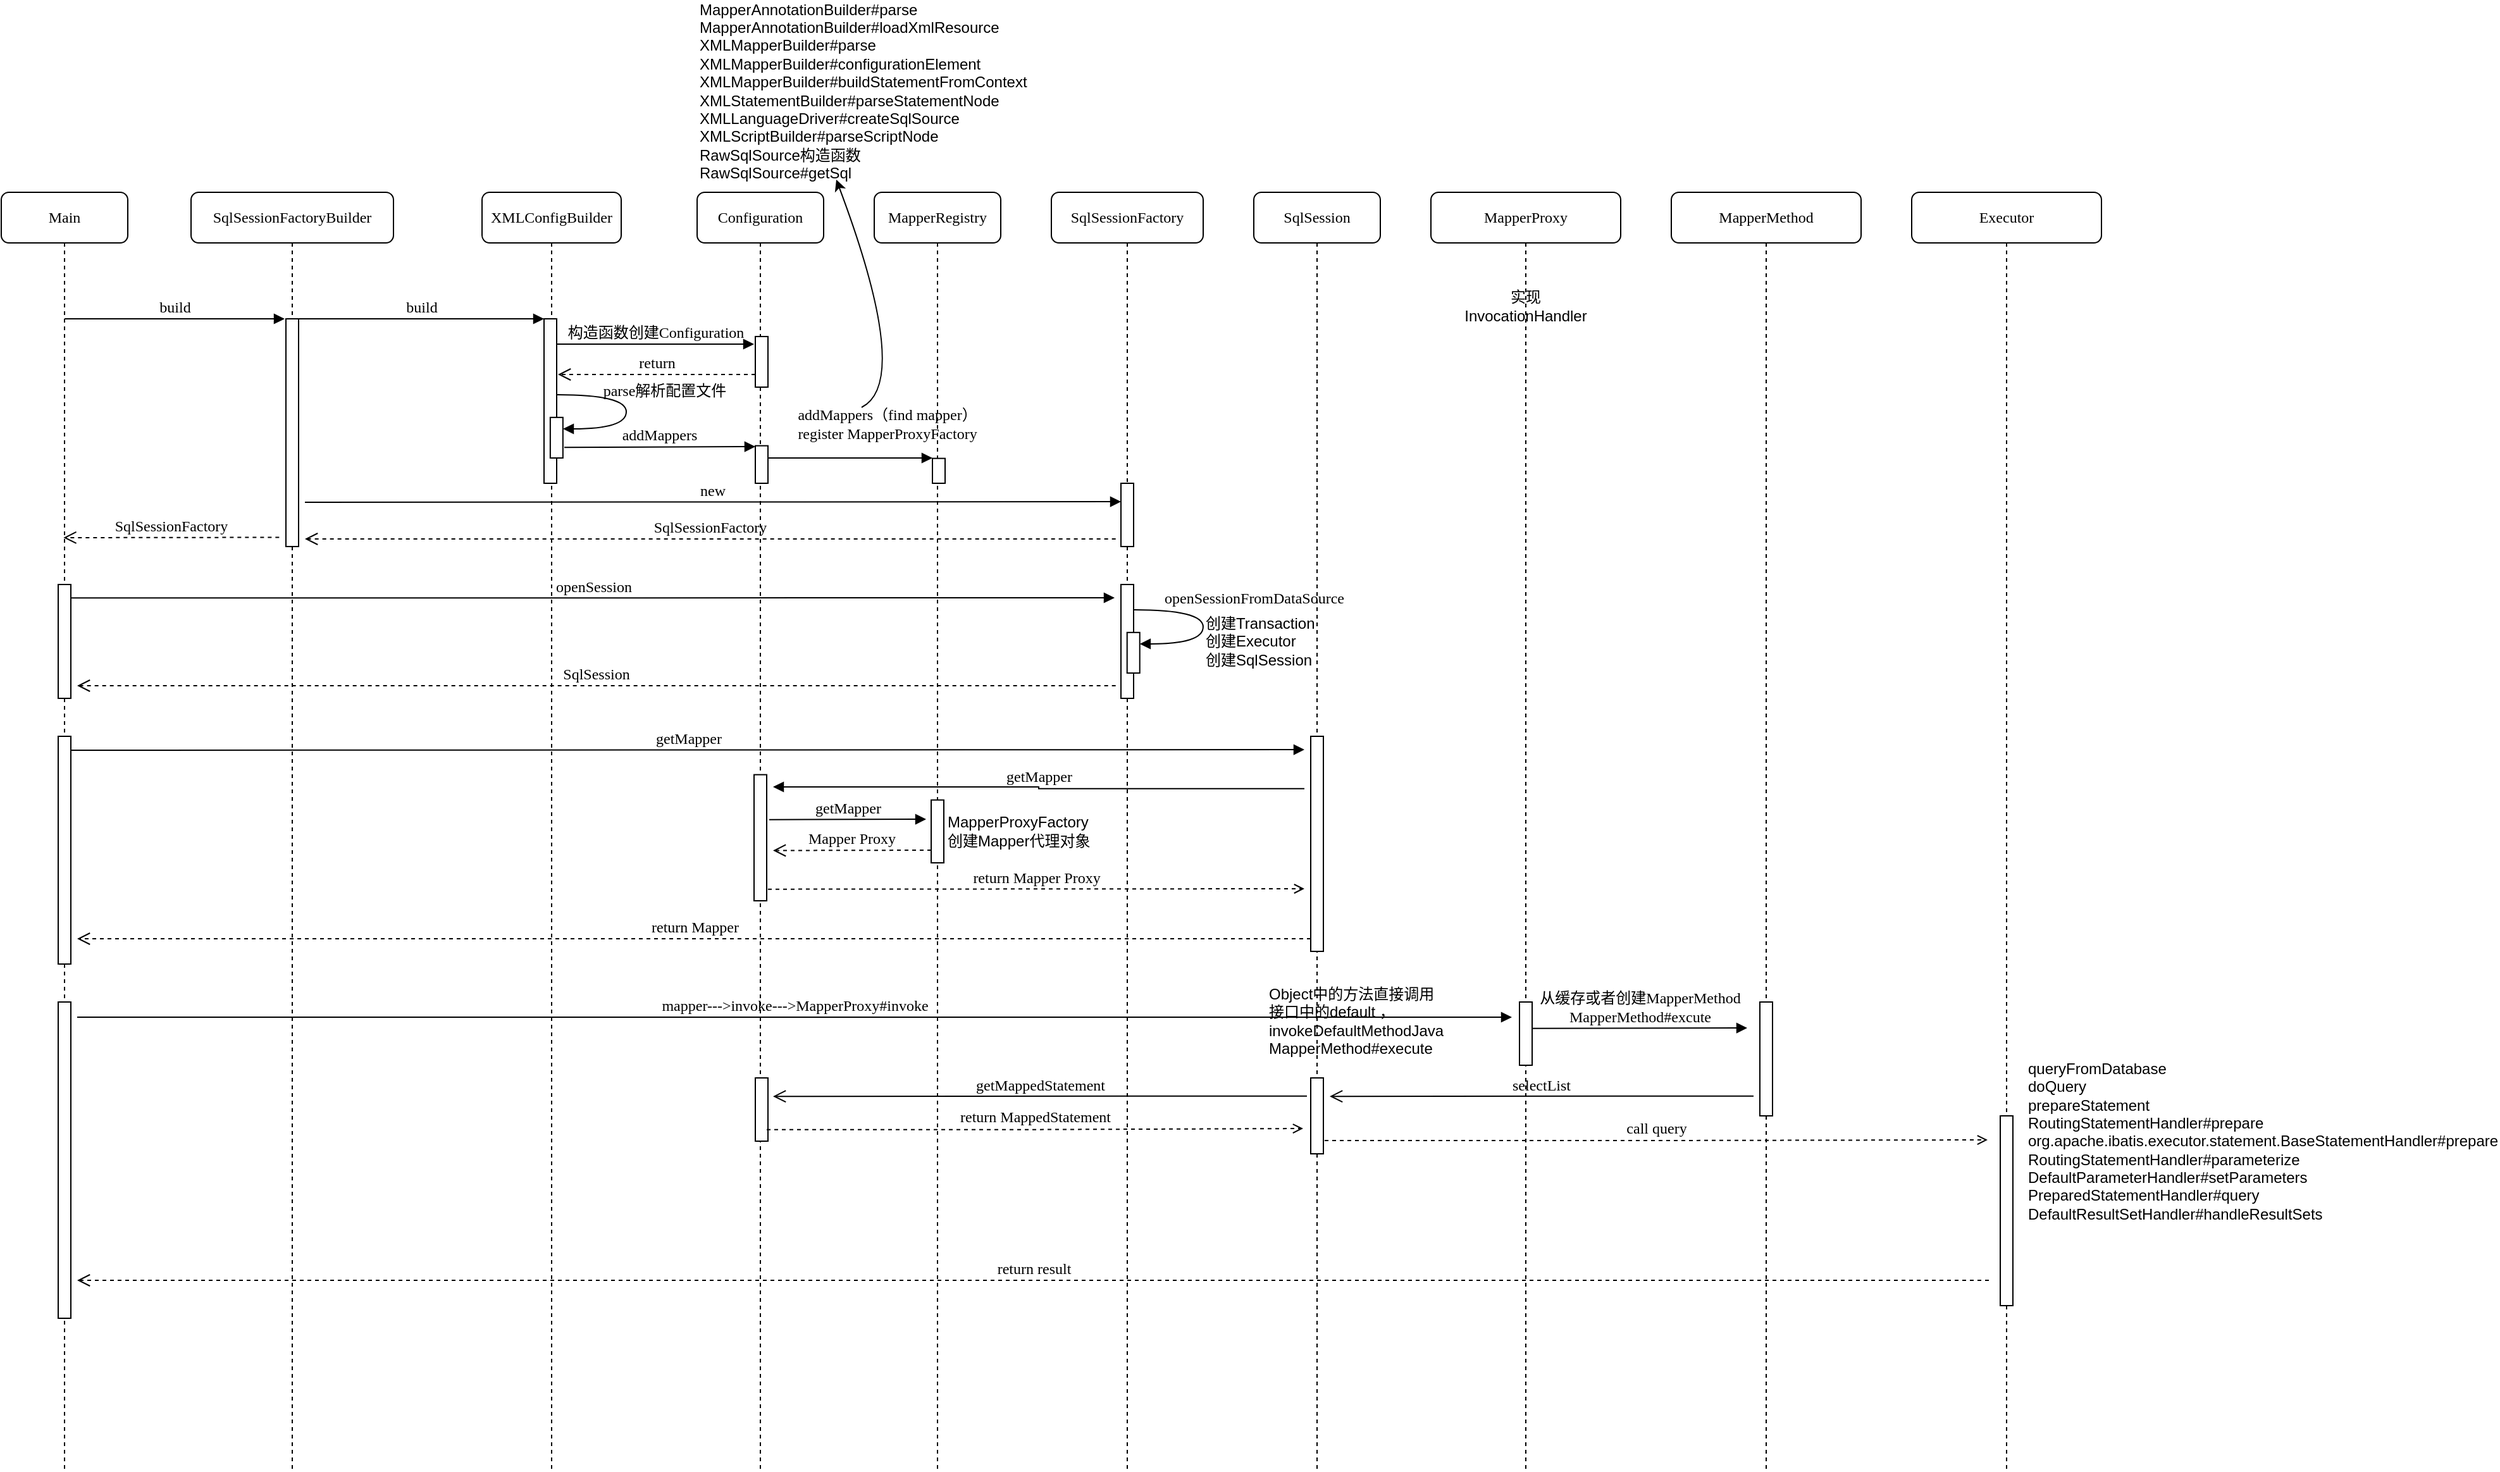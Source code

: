 <mxfile version="14.6.13" type="device"><diagram name="原理时序" id="74e2e168-ea6b-b213-b513-2b3c1d86103e"><mxGraphModel dx="1261" dy="791" grid="1" gridSize="10" guides="1" tooltips="1" connect="1" arrows="1" fold="1" page="1" pageScale="1" pageWidth="3300" pageHeight="2339" background="#ffffff" math="0" shadow="0"><root><mxCell id="0"/><mxCell id="1" parent="0"/><mxCell id="Uvp8gP7FnVo7op9PYzav-75" value="XMLConfigBuilder" style="shape=umlLifeline;perimeter=lifelinePerimeter;whiteSpace=wrap;html=1;container=1;collapsible=0;recursiveResize=0;outlineConnect=0;rounded=1;shadow=0;comic=0;labelBackgroundColor=none;strokeWidth=1;fontFamily=Verdana;fontSize=12;align=center;" vertex="1" parent="1"><mxGeometry x="910" y="1150" width="110" height="1010" as="geometry"/></mxCell><mxCell id="Uvp8gP7FnVo7op9PYzav-76" value="" style="html=1;points=[];perimeter=orthogonalPerimeter;rounded=0;shadow=0;comic=0;labelBackgroundColor=none;strokeWidth=1;fontFamily=Verdana;fontSize=12;align=center;" vertex="1" parent="Uvp8gP7FnVo7op9PYzav-75"><mxGeometry x="49" y="100" width="10" height="130" as="geometry"/></mxCell><mxCell id="Uvp8gP7FnVo7op9PYzav-77" value="Configuration" style="shape=umlLifeline;perimeter=lifelinePerimeter;whiteSpace=wrap;html=1;container=1;collapsible=0;recursiveResize=0;outlineConnect=0;rounded=1;shadow=0;comic=0;labelBackgroundColor=none;strokeWidth=1;fontFamily=Verdana;fontSize=12;align=center;" vertex="1" parent="1"><mxGeometry x="1080" y="1150" width="100" height="1010" as="geometry"/></mxCell><mxCell id="Uvp8gP7FnVo7op9PYzav-79" value="MapperRegistry" style="shape=umlLifeline;perimeter=lifelinePerimeter;whiteSpace=wrap;html=1;container=1;collapsible=0;recursiveResize=0;outlineConnect=0;rounded=1;shadow=0;comic=0;labelBackgroundColor=none;strokeWidth=1;fontFamily=Verdana;fontSize=12;align=center;" vertex="1" parent="1"><mxGeometry x="1220" y="1150" width="100" height="1010" as="geometry"/></mxCell><mxCell id="Uvp8gP7FnVo7op9PYzav-80" value="SqlSessionFactory" style="shape=umlLifeline;perimeter=lifelinePerimeter;whiteSpace=wrap;html=1;container=1;collapsible=0;recursiveResize=0;outlineConnect=0;rounded=1;shadow=0;comic=0;labelBackgroundColor=none;strokeWidth=1;fontFamily=Verdana;fontSize=12;align=center;" vertex="1" parent="1"><mxGeometry x="1360" y="1150" width="120" height="1010" as="geometry"/></mxCell><mxCell id="Uvp8gP7FnVo7op9PYzav-81" value="SqlSession" style="shape=umlLifeline;perimeter=lifelinePerimeter;whiteSpace=wrap;html=1;container=1;collapsible=0;recursiveResize=0;outlineConnect=0;rounded=1;shadow=0;comic=0;labelBackgroundColor=none;strokeWidth=1;fontFamily=Verdana;fontSize=12;align=center;" vertex="1" parent="1"><mxGeometry x="1520" y="1150" width="100" height="1010" as="geometry"/></mxCell><mxCell id="Uvp8gP7FnVo7op9PYzav-147" value="Object中的方法直接调用&lt;br&gt;接口中的default ，invokeDefaultMethodJava&lt;br&gt;MapperMethod#execute" style="text;html=1;strokeColor=none;fillColor=none;align=left;verticalAlign=middle;whiteSpace=wrap;rounded=0;" vertex="1" parent="Uvp8gP7FnVo7op9PYzav-81"><mxGeometry x="10" y="620" width="150" height="70" as="geometry"/></mxCell><mxCell id="Uvp8gP7FnVo7op9PYzav-82" value="MapperProxy" style="shape=umlLifeline;perimeter=lifelinePerimeter;whiteSpace=wrap;html=1;container=1;collapsible=0;recursiveResize=0;outlineConnect=0;rounded=1;shadow=0;comic=0;labelBackgroundColor=none;strokeWidth=1;fontFamily=Verdana;fontSize=12;align=center;" vertex="1" parent="1"><mxGeometry x="1660" y="1150" width="150" height="1010" as="geometry"/></mxCell><mxCell id="Uvp8gP7FnVo7op9PYzav-140" value="实现InvocationHandler" style="text;html=1;strokeColor=none;fillColor=none;align=center;verticalAlign=middle;whiteSpace=wrap;rounded=0;" vertex="1" parent="Uvp8gP7FnVo7op9PYzav-82"><mxGeometry x="15" y="80" width="120" height="20" as="geometry"/></mxCell><mxCell id="Uvp8gP7FnVo7op9PYzav-83" value="SqlSessionFactoryBuilder" style="shape=umlLifeline;perimeter=lifelinePerimeter;whiteSpace=wrap;html=1;container=1;collapsible=0;recursiveResize=0;outlineConnect=0;rounded=1;shadow=0;comic=0;labelBackgroundColor=none;strokeWidth=1;fontFamily=Verdana;fontSize=12;align=center;" vertex="1" parent="1"><mxGeometry x="680" y="1150" width="160" height="1010" as="geometry"/></mxCell><mxCell id="Uvp8gP7FnVo7op9PYzav-84" value="" style="html=1;points=[];perimeter=orthogonalPerimeter;rounded=0;shadow=0;comic=0;labelBackgroundColor=none;strokeWidth=1;fontFamily=Verdana;fontSize=12;align=center;" vertex="1" parent="Uvp8gP7FnVo7op9PYzav-83"><mxGeometry x="75" y="100" width="10" height="180" as="geometry"/></mxCell><mxCell id="Uvp8gP7FnVo7op9PYzav-87" value="" style="html=1;points=[];perimeter=orthogonalPerimeter;rounded=0;shadow=0;comic=0;labelBackgroundColor=none;strokeWidth=1;fontFamily=Verdana;fontSize=12;align=center;" vertex="1" parent="1"><mxGeometry x="1266" y="1360.33" width="10" height="19.67" as="geometry"/></mxCell><mxCell id="Uvp8gP7FnVo7op9PYzav-88" value="addMappers（find mapper）&lt;br&gt;register&amp;nbsp;MapperProxyFactory" style="html=1;verticalAlign=bottom;endArrow=block;entryX=0;entryY=0;labelBackgroundColor=none;fontFamily=Verdana;fontSize=12;edgeStyle=elbowEdgeStyle;elbow=vertical;rounded=0;" edge="1" parent="1" target="Uvp8gP7FnVo7op9PYzav-87"><mxGeometry x="0.44" y="10" relative="1" as="geometry"><mxPoint x="1136" y="1359.997" as="sourcePoint"/><mxPoint as="offset"/></mxGeometry></mxCell><mxCell id="Uvp8gP7FnVo7op9PYzav-92" value="" style="html=1;points=[];perimeter=orthogonalPerimeter;rounded=0;shadow=0;comic=0;labelBackgroundColor=none;strokeColor=#000000;strokeWidth=1;fillColor=#FFFFFF;fontFamily=Verdana;fontSize=12;fontColor=#000000;align=center;" vertex="1" parent="1"><mxGeometry x="1415" y="1460" width="10" height="90" as="geometry"/></mxCell><mxCell id="Uvp8gP7FnVo7op9PYzav-95" value="" style="html=1;points=[];perimeter=orthogonalPerimeter;rounded=0;shadow=0;comic=0;labelBackgroundColor=none;strokeWidth=1;fontFamily=Verdana;fontSize=12;align=center;" vertex="1" parent="1"><mxGeometry x="1565" y="1580" width="10" height="170" as="geometry"/></mxCell><mxCell id="Uvp8gP7FnVo7op9PYzav-98" value="build" style="html=1;verticalAlign=bottom;endArrow=block;entryX=0;entryY=0;labelBackgroundColor=none;fontFamily=Verdana;fontSize=12;edgeStyle=elbowEdgeStyle;elbow=vertical;rounded=0;" edge="1" parent="1" source="Uvp8gP7FnVo7op9PYzav-84" target="Uvp8gP7FnVo7op9PYzav-76"><mxGeometry relative="1" as="geometry"><mxPoint x="900" y="1260" as="sourcePoint"/></mxGeometry></mxCell><mxCell id="Uvp8gP7FnVo7op9PYzav-99" value="构造函数创建Configuration" style="html=1;verticalAlign=bottom;endArrow=block;entryX=0;entryY=0;labelBackgroundColor=none;fontFamily=Verdana;fontSize=12;edgeStyle=elbowEdgeStyle;elbow=vertical;rounded=0;" edge="1" parent="1" source="Uvp8gP7FnVo7op9PYzav-76"><mxGeometry relative="1" as="geometry"><mxPoint x="1050" y="1270" as="sourcePoint"/><mxPoint x="1125" y="1270.0" as="targetPoint"/></mxGeometry></mxCell><mxCell id="Uvp8gP7FnVo7op9PYzav-112" value="" style="html=1;points=[];perimeter=orthogonalPerimeter;rounded=0;shadow=0;comic=0;labelBackgroundColor=none;strokeWidth=1;fontFamily=Verdana;fontSize=12;align=center;" vertex="1" parent="1"><mxGeometry x="1126" y="1264" width="10" height="40" as="geometry"/></mxCell><mxCell id="Uvp8gP7FnVo7op9PYzav-113" value="return" style="html=1;verticalAlign=bottom;endArrow=open;dashed=1;endSize=8;labelBackgroundColor=none;fontFamily=Verdana;fontSize=12;edgeStyle=elbowEdgeStyle;elbow=vertical;rounded=0;" edge="1" parent="1" source="Uvp8gP7FnVo7op9PYzav-112"><mxGeometry relative="1" as="geometry"><mxPoint x="970" y="1294" as="targetPoint"/><Array as="points"><mxPoint x="1071" y="1294"/><mxPoint x="1101" y="1294"/></Array></mxGeometry></mxCell><mxCell id="Uvp8gP7FnVo7op9PYzav-114" value="" style="html=1;points=[];perimeter=orthogonalPerimeter;rounded=0;shadow=0;comic=0;labelBackgroundColor=none;strokeWidth=1;fontFamily=Verdana;fontSize=12;align=center;" vertex="1" parent="1"><mxGeometry x="963.93" y="1327.93" width="10" height="32.07" as="geometry"/></mxCell><mxCell id="Uvp8gP7FnVo7op9PYzav-115" value="parse解析配置文件" style="html=1;verticalAlign=bottom;endArrow=block;labelBackgroundColor=none;fontFamily=Verdana;fontSize=12;elbow=vertical;edgeStyle=orthogonalEdgeStyle;curved=1;exitX=1.038;exitY=0.345;exitPerimeter=0;rounded=0;" edge="1" parent="1"><mxGeometry x="-0.094" y="30" relative="1" as="geometry"><mxPoint x="969.31" y="1310.03" as="sourcePoint"/><mxPoint x="974" y="1337" as="targetPoint"/><Array as="points"><mxPoint x="1024" y="1310"/><mxPoint x="1024" y="1337"/></Array><mxPoint y="1" as="offset"/></mxGeometry></mxCell><mxCell id="Uvp8gP7FnVo7op9PYzav-116" value="" style="html=1;points=[];perimeter=orthogonalPerimeter;rounded=0;shadow=0;comic=0;labelBackgroundColor=none;strokeWidth=1;fontFamily=Verdana;fontSize=12;align=center;" vertex="1" parent="1"><mxGeometry x="1126" y="1350.33" width="10" height="29.67" as="geometry"/></mxCell><mxCell id="Uvp8gP7FnVo7op9PYzav-117" value="addMappers" style="html=1;verticalAlign=bottom;endArrow=block;entryX=0;entryY=0;labelBackgroundColor=none;fontFamily=Verdana;fontSize=12;edgeStyle=elbowEdgeStyle;elbow=vertical;rounded=0;exitX=1.107;exitY=0.74;exitDx=0;exitDy=0;exitPerimeter=0;" edge="1" parent="1" target="Uvp8gP7FnVo7op9PYzav-116" source="Uvp8gP7FnVo7op9PYzav-114"><mxGeometry relative="1" as="geometry"><mxPoint x="980" y="1350" as="sourcePoint"/></mxGeometry></mxCell><mxCell id="Uvp8gP7FnVo7op9PYzav-118" value="SqlSessionFactory" style="html=1;verticalAlign=bottom;endArrow=open;dashed=1;endSize=8;labelBackgroundColor=none;fontFamily=Verdana;fontSize=12;edgeStyle=elbowEdgeStyle;elbow=vertical;rounded=0;exitX=-0.533;exitY=0.943;exitDx=0;exitDy=0;exitPerimeter=0;" edge="1" parent="1"><mxGeometry relative="1" as="geometry"><mxPoint x="579.167" y="1423" as="targetPoint"/><Array as="points"><mxPoint x="610" y="1423"/><mxPoint x="695" y="1373.0"/><mxPoint x="725" y="1373.0"/></Array><mxPoint x="749.67" y="1422.74" as="sourcePoint"/></mxGeometry></mxCell><mxCell id="Uvp8gP7FnVo7op9PYzav-119" value="Main" style="shape=umlLifeline;perimeter=lifelinePerimeter;whiteSpace=wrap;html=1;container=1;collapsible=0;recursiveResize=0;outlineConnect=0;rounded=1;shadow=0;comic=0;labelBackgroundColor=none;strokeWidth=1;fontFamily=Verdana;fontSize=12;align=center;" vertex="1" parent="1"><mxGeometry x="530" y="1150" width="100" height="1010" as="geometry"/></mxCell><mxCell id="Uvp8gP7FnVo7op9PYzav-120" value="" style="html=1;points=[];perimeter=orthogonalPerimeter;rounded=0;shadow=0;comic=0;labelBackgroundColor=none;strokeColor=#000000;strokeWidth=1;fillColor=#FFFFFF;fontFamily=Verdana;fontSize=12;fontColor=#000000;align=center;" vertex="1" parent="1"><mxGeometry x="575" y="1460" width="10" height="90" as="geometry"/></mxCell><mxCell id="Uvp8gP7FnVo7op9PYzav-121" value="build" style="html=1;verticalAlign=bottom;endArrow=block;entryX=0;entryY=0;labelBackgroundColor=none;fontFamily=Verdana;fontSize=12;edgeStyle=elbowEdgeStyle;elbow=vertical;rounded=0;" edge="1" parent="1"><mxGeometry relative="1" as="geometry"><mxPoint x="580" y="1250" as="sourcePoint"/><mxPoint x="754" y="1250.33" as="targetPoint"/></mxGeometry></mxCell><mxCell id="Uvp8gP7FnVo7op9PYzav-122" value="" style="html=1;points=[];perimeter=orthogonalPerimeter;rounded=0;shadow=0;comic=0;labelBackgroundColor=none;strokeColor=#000000;strokeWidth=1;fillColor=#FFFFFF;fontFamily=Verdana;fontSize=12;fontColor=#000000;align=center;" vertex="1" parent="1"><mxGeometry x="1415" y="1380" width="10" height="50" as="geometry"/></mxCell><mxCell id="Uvp8gP7FnVo7op9PYzav-123" value="new" style="html=1;verticalAlign=bottom;endArrow=block;labelBackgroundColor=none;fontFamily=Verdana;fontSize=12;edgeStyle=elbowEdgeStyle;elbow=vertical;rounded=0;entryX=0;entryY=0.287;entryDx=0;entryDy=0;entryPerimeter=0;" edge="1" parent="1" target="Uvp8gP7FnVo7op9PYzav-122"><mxGeometry relative="1" as="geometry"><mxPoint x="770" y="1395.003" as="sourcePoint"/><mxPoint x="1410" y="1396" as="targetPoint"/></mxGeometry></mxCell><mxCell id="Uvp8gP7FnVo7op9PYzav-124" value="SqlSessionFactory" style="html=1;verticalAlign=bottom;endArrow=open;dashed=1;endSize=8;labelBackgroundColor=none;fontFamily=Verdana;fontSize=12;edgeStyle=elbowEdgeStyle;elbow=vertical;rounded=0;" edge="1" parent="1"><mxGeometry relative="1" as="geometry"><mxPoint x="770" y="1424" as="targetPoint"/><Array as="points"><mxPoint x="1355.83" y="1424.0"/><mxPoint x="1385.83" y="1424.0"/></Array><mxPoint x="1410.83" y="1424" as="sourcePoint"/></mxGeometry></mxCell><mxCell id="Uvp8gP7FnVo7op9PYzav-125" value="openSession" style="html=1;verticalAlign=bottom;endArrow=block;labelBackgroundColor=none;fontFamily=Verdana;fontSize=12;edgeStyle=elbowEdgeStyle;elbow=vertical;rounded=0;" edge="1" parent="1"><mxGeometry relative="1" as="geometry"><mxPoint x="585" y="1470.653" as="sourcePoint"/><mxPoint x="1410" y="1470" as="targetPoint"/></mxGeometry></mxCell><mxCell id="Uvp8gP7FnVo7op9PYzav-126" value="" style="html=1;points=[];perimeter=orthogonalPerimeter;rounded=0;shadow=0;comic=0;labelBackgroundColor=none;strokeWidth=1;fontFamily=Verdana;fontSize=12;align=center;" vertex="1" parent="1"><mxGeometry x="1419.86" y="1497.91" width="10" height="32.07" as="geometry"/></mxCell><mxCell id="Uvp8gP7FnVo7op9PYzav-127" value="openSessionFromDataSource" style="html=1;verticalAlign=bottom;endArrow=block;labelBackgroundColor=none;fontFamily=Verdana;fontSize=12;elbow=vertical;edgeStyle=orthogonalEdgeStyle;curved=1;exitX=1.038;exitY=0.345;exitPerimeter=0;rounded=0;" edge="1" parent="1"><mxGeometry x="-0.169" y="40" relative="1" as="geometry"><mxPoint x="1425.24" y="1480.01" as="sourcePoint"/><mxPoint x="1429.93" y="1506.98" as="targetPoint"/><Array as="points"><mxPoint x="1479.93" y="1479.98"/><mxPoint x="1479.93" y="1506.98"/></Array><mxPoint as="offset"/></mxGeometry></mxCell><mxCell id="Uvp8gP7FnVo7op9PYzav-128" value="&lt;div&gt;创建Transaction&lt;/div&gt;&lt;div&gt;创建Executor&lt;/div&gt;&lt;div&gt;创建SqlSession&lt;/div&gt;" style="text;html=1;strokeColor=none;fillColor=none;align=left;verticalAlign=middle;whiteSpace=wrap;rounded=0;" vertex="1" parent="1"><mxGeometry x="1480" y="1479.98" width="110" height="50" as="geometry"/></mxCell><mxCell id="Uvp8gP7FnVo7op9PYzav-129" value="SqlSession" style="html=1;verticalAlign=bottom;endArrow=open;dashed=1;endSize=8;labelBackgroundColor=none;fontFamily=Verdana;fontSize=12;edgeStyle=elbowEdgeStyle;elbow=vertical;rounded=0;" edge="1" parent="1"><mxGeometry relative="1" as="geometry"><mxPoint x="590" y="1540" as="targetPoint"/><Array as="points"><mxPoint x="1355.83" y="1540.0"/><mxPoint x="1385.83" y="1540.0"/></Array><mxPoint x="1410.83" y="1540" as="sourcePoint"/></mxGeometry></mxCell><mxCell id="Uvp8gP7FnVo7op9PYzav-130" value="" style="html=1;points=[];perimeter=orthogonalPerimeter;rounded=0;shadow=0;comic=0;labelBackgroundColor=none;strokeWidth=1;fontFamily=Verdana;fontSize=12;align=center;" vertex="1" parent="1"><mxGeometry x="575" y="1580" width="10" height="180" as="geometry"/></mxCell><mxCell id="Uvp8gP7FnVo7op9PYzav-131" value="getMapper" style="html=1;verticalAlign=bottom;endArrow=block;labelBackgroundColor=none;fontFamily=Verdana;fontSize=12;edgeStyle=elbowEdgeStyle;elbow=vertical;rounded=0;" edge="1" parent="1"><mxGeometry relative="1" as="geometry"><mxPoint x="585" y="1590.983" as="sourcePoint"/><mxPoint x="1560" y="1590" as="targetPoint"/></mxGeometry></mxCell><mxCell id="Uvp8gP7FnVo7op9PYzav-132" value="" style="html=1;points=[];perimeter=orthogonalPerimeter;rounded=0;shadow=0;comic=0;labelBackgroundColor=none;strokeWidth=1;fontFamily=Verdana;fontSize=12;align=center;" vertex="1" parent="1"><mxGeometry x="1125" y="1610.33" width="10" height="99.67" as="geometry"/></mxCell><mxCell id="Uvp8gP7FnVo7op9PYzav-133" value="getMapper" style="html=1;verticalAlign=bottom;endArrow=block;labelBackgroundColor=none;fontFamily=Verdana;fontSize=12;edgeStyle=elbowEdgeStyle;elbow=horizontal;rounded=0;exitX=1.107;exitY=0.74;exitDx=0;exitDy=0;exitPerimeter=0;" edge="1" parent="1"><mxGeometry relative="1" as="geometry"><mxPoint x="1560.0" y="1621.332" as="sourcePoint"/><mxPoint x="1140" y="1620" as="targetPoint"/></mxGeometry></mxCell><mxCell id="Uvp8gP7FnVo7op9PYzav-134" value="" style="html=1;points=[];perimeter=orthogonalPerimeter;rounded=0;shadow=0;comic=0;labelBackgroundColor=none;strokeWidth=1;fontFamily=Verdana;fontSize=12;align=center;" vertex="1" parent="1"><mxGeometry x="1265" y="1630.33" width="10" height="49.67" as="geometry"/></mxCell><mxCell id="Uvp8gP7FnVo7op9PYzav-135" value="getMapper" style="html=1;verticalAlign=bottom;endArrow=block;labelBackgroundColor=none;fontFamily=Verdana;fontSize=12;edgeStyle=elbowEdgeStyle;elbow=vertical;rounded=0;exitX=1.107;exitY=0.74;exitDx=0;exitDy=0;exitPerimeter=0;" edge="1" parent="1"><mxGeometry relative="1" as="geometry"><mxPoint x="1137.0" y="1645.832" as="sourcePoint"/><mxPoint x="1261" y="1645" as="targetPoint"/></mxGeometry></mxCell><mxCell id="Uvp8gP7FnVo7op9PYzav-136" value="MapperProxyFactory&lt;br&gt;创建Mapper代理对象" style="text;html=1;strokeColor=none;fillColor=none;align=left;verticalAlign=middle;whiteSpace=wrap;rounded=0;" vertex="1" parent="1"><mxGeometry x="1276" y="1640" width="124" height="30" as="geometry"/></mxCell><mxCell id="Uvp8gP7FnVo7op9PYzav-137" value="Mapper Proxy" style="html=1;verticalAlign=bottom;endArrow=open;dashed=1;endSize=8;labelBackgroundColor=none;fontFamily=Verdana;fontSize=12;edgeStyle=elbowEdgeStyle;elbow=vertical;rounded=0;exitX=-0.533;exitY=0.943;exitDx=0;exitDy=0;exitPerimeter=0;" edge="1" parent="1"><mxGeometry relative="1" as="geometry"><mxPoint x="1140" y="1670" as="targetPoint"/><Array as="points"><mxPoint x="1125.33" y="1670.26"/><mxPoint x="1210.33" y="1620.26"/><mxPoint x="1240.33" y="1620.26"/></Array><mxPoint x="1265" y="1670.0" as="sourcePoint"/></mxGeometry></mxCell><mxCell id="Uvp8gP7FnVo7op9PYzav-138" value="return Mapper Proxy" style="html=1;verticalAlign=bottom;endArrow=open;labelBackgroundColor=none;fontFamily=Verdana;fontSize=12;edgeStyle=elbowEdgeStyle;elbow=vertical;rounded=0;exitX=1.107;exitY=0.74;exitDx=0;exitDy=0;exitPerimeter=0;dashed=1;endFill=0;" edge="1" parent="1"><mxGeometry relative="1" as="geometry"><mxPoint x="1136.0" y="1700.832" as="sourcePoint"/><mxPoint x="1560" y="1700" as="targetPoint"/></mxGeometry></mxCell><mxCell id="Uvp8gP7FnVo7op9PYzav-139" value="return Mapper" style="html=1;verticalAlign=bottom;endArrow=open;dashed=1;endSize=8;labelBackgroundColor=none;fontFamily=Verdana;fontSize=12;edgeStyle=elbowEdgeStyle;elbow=vertical;rounded=0;" edge="1" parent="1"><mxGeometry relative="1" as="geometry"><mxPoint x="590" y="1740" as="targetPoint"/><Array as="points"><mxPoint x="1510" y="1740.0"/><mxPoint x="1540" y="1740.0"/></Array><mxPoint x="1565" y="1740" as="sourcePoint"/></mxGeometry></mxCell><mxCell id="Uvp8gP7FnVo7op9PYzav-141" value="" style="html=1;points=[];perimeter=orthogonalPerimeter;rounded=0;shadow=0;comic=0;labelBackgroundColor=none;strokeColor=#000000;strokeWidth=1;fillColor=#FFFFFF;fontFamily=Verdana;fontSize=12;fontColor=#000000;align=center;" vertex="1" parent="1"><mxGeometry x="1730" y="1790" width="10" height="50" as="geometry"/></mxCell><mxCell id="Uvp8gP7FnVo7op9PYzav-142" value="" style="html=1;points=[];perimeter=orthogonalPerimeter;rounded=0;shadow=0;comic=0;labelBackgroundColor=none;strokeWidth=1;fontFamily=Verdana;fontSize=12;align=center;" vertex="1" parent="1"><mxGeometry x="575" y="1790" width="10" height="250" as="geometry"/></mxCell><mxCell id="Uvp8gP7FnVo7op9PYzav-143" value="mapper---&amp;gt;invoke---&amp;gt;MapperProxy#invoke" style="html=1;verticalAlign=bottom;endArrow=block;labelBackgroundColor=none;fontFamily=Verdana;fontSize=12;edgeStyle=elbowEdgeStyle;elbow=horizontal;rounded=0;" edge="1" parent="1"><mxGeometry relative="1" as="geometry"><mxPoint x="590" y="1802" as="sourcePoint"/><mxPoint x="1724" y="1802" as="targetPoint"/></mxGeometry></mxCell><mxCell id="Uvp8gP7FnVo7op9PYzav-144" value="MapperMethod" style="shape=umlLifeline;perimeter=lifelinePerimeter;whiteSpace=wrap;html=1;container=1;collapsible=0;recursiveResize=0;outlineConnect=0;rounded=1;shadow=0;comic=0;labelBackgroundColor=none;strokeWidth=1;fontFamily=Verdana;fontSize=12;align=center;" vertex="1" parent="1"><mxGeometry x="1850" y="1150" width="150" height="1010" as="geometry"/></mxCell><mxCell id="Uvp8gP7FnVo7op9PYzav-146" value="" style="html=1;points=[];perimeter=orthogonalPerimeter;rounded=0;shadow=0;comic=0;labelBackgroundColor=none;strokeColor=#000000;strokeWidth=1;fillColor=#FFFFFF;fontFamily=Verdana;fontSize=12;fontColor=#000000;align=center;" vertex="1" parent="1"><mxGeometry x="1920" y="1790" width="10" height="90" as="geometry"/></mxCell><mxCell id="Uvp8gP7FnVo7op9PYzav-148" value="从缓存或者创建MapperMethod&lt;br&gt;MapperMethod#excute" style="html=1;verticalAlign=bottom;endArrow=block;labelBackgroundColor=none;fontFamily=Verdana;fontSize=12;edgeStyle=elbowEdgeStyle;elbow=vertical;rounded=0;exitX=1.107;exitY=0.74;exitDx=0;exitDy=0;exitPerimeter=0;" edge="1" parent="1"><mxGeometry relative="1" as="geometry"><mxPoint x="1740.0" y="1810.832" as="sourcePoint"/><mxPoint x="1910" y="1810" as="targetPoint"/></mxGeometry></mxCell><mxCell id="Uvp8gP7FnVo7op9PYzav-150" value="" style="html=1;points=[];perimeter=orthogonalPerimeter;rounded=0;shadow=0;comic=0;labelBackgroundColor=none;strokeColor=#000000;strokeWidth=1;fillColor=#FFFFFF;fontFamily=Verdana;fontSize=12;fontColor=#000000;align=center;" vertex="1" parent="1"><mxGeometry x="1565" y="1850" width="10" height="60" as="geometry"/></mxCell><mxCell id="Uvp8gP7FnVo7op9PYzav-151" value="selectList" style="html=1;verticalAlign=bottom;endArrow=open;endSize=8;labelBackgroundColor=none;fontFamily=Verdana;fontSize=12;edgeStyle=elbowEdgeStyle;elbow=vertical;rounded=0;exitX=-0.533;exitY=0.943;exitDx=0;exitDy=0;exitPerimeter=0;" edge="1" parent="1"><mxGeometry relative="1" as="geometry"><mxPoint x="1580" y="1865" as="targetPoint"/><Array as="points"><mxPoint x="1775.33" y="1864.59"/><mxPoint x="1860.33" y="1814.59"/><mxPoint x="1890.33" y="1814.59"/></Array><mxPoint x="1915" y="1864.33" as="sourcePoint"/></mxGeometry></mxCell><mxCell id="Uvp8gP7FnVo7op9PYzav-152" value="" style="html=1;points=[];perimeter=orthogonalPerimeter;rounded=0;shadow=0;comic=0;labelBackgroundColor=none;strokeColor=#000000;strokeWidth=1;fillColor=#FFFFFF;fontFamily=Verdana;fontSize=12;fontColor=#000000;align=center;" vertex="1" parent="1"><mxGeometry x="1126" y="1850" width="10" height="50" as="geometry"/></mxCell><mxCell id="Uvp8gP7FnVo7op9PYzav-153" value="getMappedStatement" style="html=1;verticalAlign=bottom;endArrow=open;endSize=8;labelBackgroundColor=none;fontFamily=Verdana;fontSize=12;edgeStyle=elbowEdgeStyle;elbow=vertical;rounded=0;exitX=-0.533;exitY=0.943;exitDx=0;exitDy=0;exitPerimeter=0;" edge="1" parent="1"><mxGeometry relative="1" as="geometry"><mxPoint x="1140" y="1865" as="targetPoint"/><Array as="points"><mxPoint x="1422.33" y="1864.59"/><mxPoint x="1507.33" y="1814.59"/><mxPoint x="1537.33" y="1814.59"/></Array><mxPoint x="1562" y="1864.33" as="sourcePoint"/></mxGeometry></mxCell><mxCell id="Uvp8gP7FnVo7op9PYzav-154" value="return MappedStatement" style="html=1;verticalAlign=bottom;endArrow=open;labelBackgroundColor=none;fontFamily=Verdana;fontSize=12;edgeStyle=elbowEdgeStyle;elbow=horizontal;rounded=0;exitX=1.107;exitY=0.74;exitDx=0;exitDy=0;exitPerimeter=0;dashed=1;endFill=0;" edge="1" parent="1"><mxGeometry relative="1" as="geometry"><mxPoint x="1135.0" y="1890.832" as="sourcePoint"/><mxPoint x="1559" y="1890" as="targetPoint"/></mxGeometry></mxCell><mxCell id="Uvp8gP7FnVo7op9PYzav-155" value="Executor" style="shape=umlLifeline;perimeter=lifelinePerimeter;whiteSpace=wrap;html=1;container=1;collapsible=0;recursiveResize=0;outlineConnect=0;rounded=1;shadow=0;comic=0;labelBackgroundColor=none;strokeWidth=1;fontFamily=Verdana;fontSize=12;align=center;" vertex="1" parent="1"><mxGeometry x="2040" y="1150" width="150" height="1010" as="geometry"/></mxCell><mxCell id="Uvp8gP7FnVo7op9PYzav-159" value="&lt;div&gt;queryFromDatabase&lt;/div&gt;&lt;div&gt;doQuery&lt;/div&gt;&lt;div&gt;prepareStatement&lt;/div&gt;&lt;div&gt;RoutingStatementHandler#prepare&lt;/div&gt;&lt;div&gt;org.apache.ibatis.executor.statement.BaseStatementHandler#prepare&lt;/div&gt;&lt;div&gt;RoutingStatementHandler#parameterize&lt;/div&gt;&lt;div&gt;DefaultParameterHandler#setParameters&lt;/div&gt;&lt;div&gt;PreparedStatementHandler#query&lt;/div&gt;&lt;div&gt;DefaultResultSetHandler#handleResultSets&lt;/div&gt;" style="text;html=1;strokeColor=none;fillColor=none;align=left;verticalAlign=middle;whiteSpace=wrap;rounded=0;" vertex="1" parent="Uvp8gP7FnVo7op9PYzav-155"><mxGeometry x="90" y="740" width="180" height="20" as="geometry"/></mxCell><mxCell id="Uvp8gP7FnVo7op9PYzav-156" value="" style="html=1;points=[];perimeter=orthogonalPerimeter;rounded=0;shadow=0;comic=0;labelBackgroundColor=none;strokeColor=#000000;strokeWidth=1;fillColor=#FFFFFF;fontFamily=Verdana;fontSize=12;fontColor=#000000;align=center;" vertex="1" parent="1"><mxGeometry x="2110" y="1880" width="10" height="150" as="geometry"/></mxCell><mxCell id="Uvp8gP7FnVo7op9PYzav-157" value="call query" style="html=1;verticalAlign=bottom;endArrow=open;labelBackgroundColor=none;fontFamily=Verdana;fontSize=12;edgeStyle=elbowEdgeStyle;elbow=horizontal;rounded=0;exitX=1.107;exitY=0.74;exitDx=0;exitDy=0;exitPerimeter=0;dashed=1;endFill=0;" edge="1" parent="1"><mxGeometry relative="1" as="geometry"><mxPoint x="1576.0" y="1899.502" as="sourcePoint"/><mxPoint x="2100" y="1899" as="targetPoint"/></mxGeometry></mxCell><mxCell id="Uvp8gP7FnVo7op9PYzav-158" value="&lt;div&gt;MapperAnnotationBuilder#parse&lt;/div&gt;&lt;div&gt;MapperAnnotationBuilder#loadXmlResource&lt;/div&gt;&lt;div&gt;XMLMapperBuilder#parse&lt;/div&gt;&lt;div&gt;XMLMapperBuilder#configurationElement&lt;/div&gt;&lt;div&gt;XMLMapperBuilder#buildStatementFromContext&lt;/div&gt;&lt;div&gt;XMLStatementBuilder#parseStatementNode&lt;/div&gt;&lt;div&gt;XMLLanguageDriver#createSqlSource&lt;/div&gt;&lt;div&gt;XMLScriptBuilder#parseScriptNode&lt;/div&gt;&lt;div&gt;RawSqlSource构造函数&lt;/div&gt;&lt;div style=&quot;&quot;&gt;RawSqlSource#getSql&lt;/div&gt;" style="text;html=1;strokeColor=none;fillColor=none;align=left;verticalAlign=middle;whiteSpace=wrap;rounded=0;" vertex="1" parent="1"><mxGeometry x="1080" y="1030" width="350" height="80" as="geometry"/></mxCell><mxCell id="Uvp8gP7FnVo7op9PYzav-160" value="return result" style="html=1;verticalAlign=bottom;endArrow=open;dashed=1;endSize=8;labelBackgroundColor=none;fontFamily=Verdana;fontSize=12;edgeStyle=elbowEdgeStyle;elbow=vertical;rounded=0;" edge="1" parent="1"><mxGeometry relative="1" as="geometry"><mxPoint x="590" y="2010" as="targetPoint"/><Array as="points"><mxPoint x="2046" y="2010.0"/><mxPoint x="2076" y="2010.0"/></Array><mxPoint x="2101" y="2010" as="sourcePoint"/></mxGeometry></mxCell><mxCell id="Uvp8gP7FnVo7op9PYzav-161" value="" style="curved=1;endArrow=classic;html=1;align=left;" edge="1" parent="1"><mxGeometry width="50" height="50" relative="1" as="geometry"><mxPoint x="1210" y="1320" as="sourcePoint"/><mxPoint x="1190" y="1140" as="targetPoint"/><Array as="points"><mxPoint x="1250" y="1300"/></Array></mxGeometry></mxCell></root></mxGraphModel></diagram></mxfile>